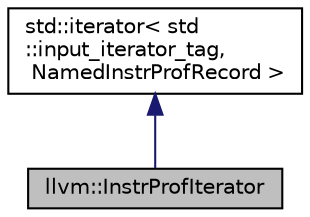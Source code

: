 digraph "llvm::InstrProfIterator"
{
 // LATEX_PDF_SIZE
  bgcolor="transparent";
  edge [fontname="Helvetica",fontsize="10",labelfontname="Helvetica",labelfontsize="10"];
  node [fontname="Helvetica",fontsize="10",shape="box"];
  Node1 [label="llvm::InstrProfIterator",height=0.2,width=0.4,color="black", fillcolor="grey75", style="filled", fontcolor="black",tooltip="A file format agnostic iterator over profiling data."];
  Node2 -> Node1 [dir="back",color="midnightblue",fontsize="10",style="solid",fontname="Helvetica"];
  Node2 [label="std::iterator\< std\l::input_iterator_tag,\l NamedInstrProfRecord \>",height=0.2,width=0.4,color="black",tooltip=" "];
}
